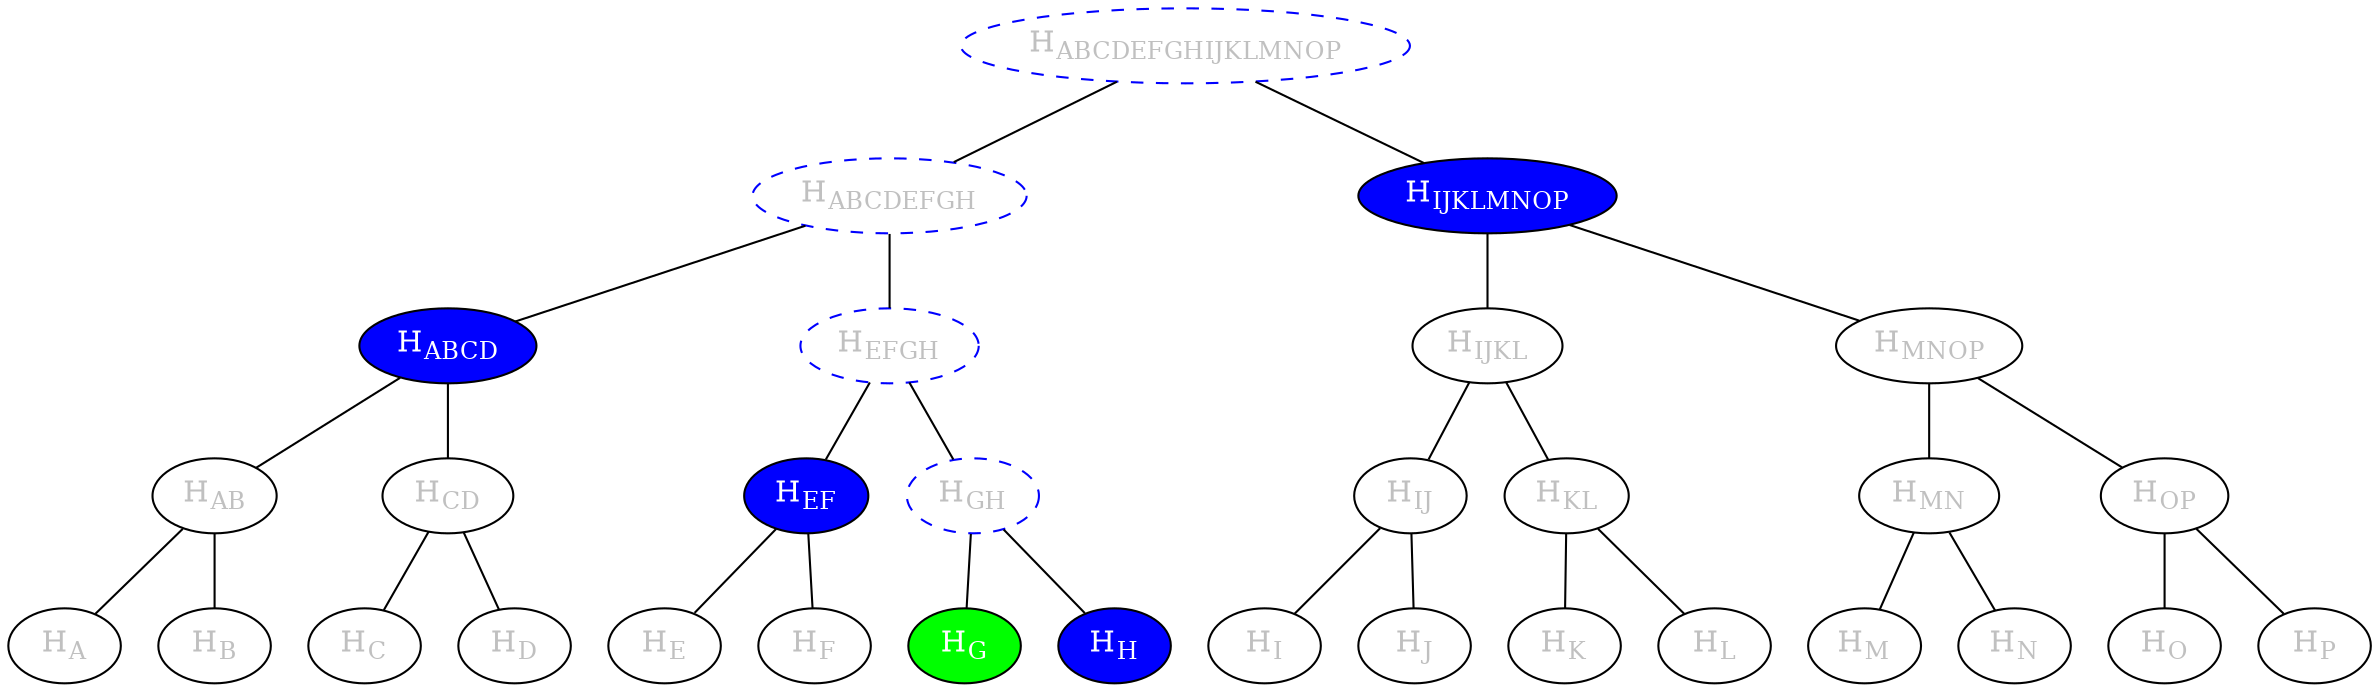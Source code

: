 graph ""
   {
   bgcolor="transparent";

   n001 [label=<H<SUB>ABCDEFGHIJKLMNOP</SUB>> style="dashed" color="blue" fontcolor="gray"];
   n001 -- n002 ;
   n002 [label=<H<SUB>ABCDEFGH</SUB>> style="dashed" color="blue" fontcolor="gray"];
   
   n001 -- n003 ;
   n003 [label=<H<SUB>IJKLMNOP</SUB>> style="filled" fillcolor="blue" fontcolor="white"];
   
   n002 -- n004 ;
   n004 [label=<H<SUB>ABCD</SUB>> style="filled" fillcolor="blue" fontcolor="white"];
   n002 -- n005 ;
   n005 [label=<H<SUB>EFGH</SUB>> style="dashed" color="blue" fontcolor="gray"];

   n003 -- n006 ;
   n006 [label=<H<SUB>IJKL</SUB>> fontcolor="gray"];
   n003 -- n007 ;
   n007 [label=<H<SUB>MNOP</SUB>> fontcolor="gray"];

   n004 -- n008 ;
   n008 [label=<H<SUB>AB</SUB>> fontcolor="gray"];
   n004 -- n009 ;
   n009 [label=<H<SUB>CD</SUB>> fontcolor="gray"];

   n005 -- n010 ;
   n010 [label=<H<SUB>EF</SUB>> style="filled" fillcolor="blue" fontcolor="white"];
   n005 -- n011 ;
   n011 [label=<H<SUB>GH</SUB>> style="dashed" color="blue" fontcolor="gray"];

   n006 -- n012 ;
   n012 [label=<H<SUB>IJ</SUB>> fontcolor="gray"];
   n006 -- n013 ;
   n013 [label=<H<SUB>KL</SUB>> fontcolor="gray"];

   n007 -- n014 ;
   n014 [label=<H<SUB>MN</SUB>> fontcolor="gray"];
   n007 -- n015 ;
   n015 [label=<H<SUB>OP</SUB>> fontcolor="gray"];

   n008 -- n016 ;
   n016 [label=<H<SUB>A</SUB>> fontcolor="gray"];
   n008 -- n017 ;
   n017 [label=<H<SUB>B</SUB>> fontcolor="gray"];

   n009 -- n018 ;
   n018 [label=<H<SUB>C</SUB>> fontcolor="gray"];
   n009 -- n019 ;
   n019 [label=<H<SUB>D</SUB>> fontcolor="gray"];

   n010 -- n020 ;
   n020 [label=<H<SUB>E</SUB>> fontcolor="gray"];
   n010 -- n021 ;
   n021 [label=<H<SUB>F</SUB>> fontcolor="gray"];

   n011 -- n022 ;
   n022 [label=<H<SUB>G</SUB>> style="filled" fillcolor="green" fontcolor="white"];
   n011 -- n023 ;
   n023 [label=<H<SUB>H</SUB>> style="filled" fillcolor="blue" fontcolor="white"];

   n012 -- n024 ;
   n024 [label=<H<SUB>I</SUB>> fontcolor="gray"];
   n012 -- n025 ;
   n025 [label=<H<SUB>J</SUB>> fontcolor="gray"];

   n013 -- n026 ;
   n026 [label=<H<SUB>K</SUB>> fontcolor="gray"];
   n013 -- n027 ;
   n027 [label=<H<SUB>L</SUB>> fontcolor="gray"];

   n014 -- n028 ;
   n028 [label=<H<SUB>M</SUB>> fontcolor="gray"];
   n014 -- n029 ;
   n029 [label=<H<SUB>N</SUB>> fontcolor="gray"];

   n015 -- n030 ;
   n030 [label=<H<SUB>O</SUB>> fontcolor="gray"];
   n015 -- n031 ;
   n031 [label=<H<SUB>P</SUB>> fontcolor="gray"];

}